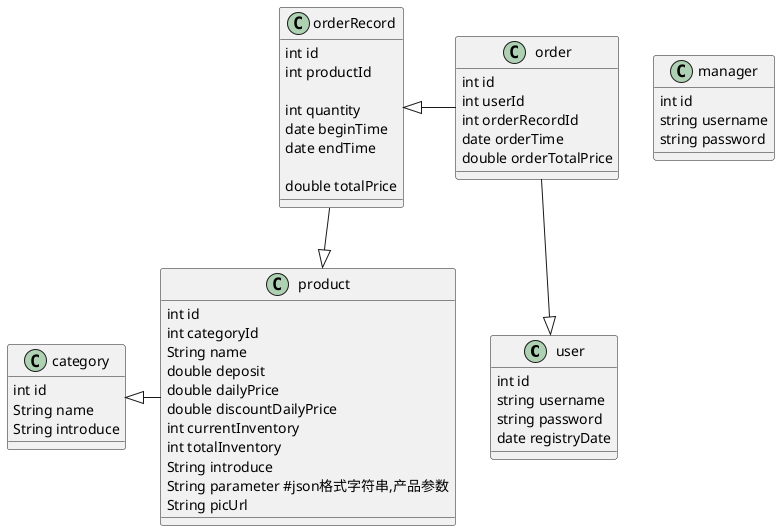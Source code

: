 @startuml

class user{
    int id
    string username
    string password
    date registryDate
}
class manager{
    int id
    string username
    string password
}
class category{
    int id
    String name
    String introduce

}

class product{
    int id
    int categoryId
    String name
    double deposit
    double dailyPrice
    double discountDailyPrice
    int currentInventory
    int totalInventory
    String introduce
    String parameter #json格式字符串,产品参数
    String picUrl
}
class order{
    int id
    int userId
    int orderRecordId
    date orderTime
    double orderTotalPrice
}

class orderRecord{
    int id
    int productId

    int quantity
    date beginTime
    date endTime

    double totalPrice

}




category<|-product
orderRecord<|-order
orderRecord --|>product
order --|>user


@enduml